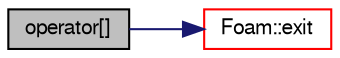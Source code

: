 digraph "operator[]"
{
  bgcolor="transparent";
  edge [fontname="FreeSans",fontsize="10",labelfontname="FreeSans",labelfontsize="10"];
  node [fontname="FreeSans",fontsize="10",shape=record];
  rankdir="LR";
  Node457 [label="operator[]",height=0.2,width=0.4,color="black", fillcolor="grey75", style="filled", fontcolor="black"];
  Node457 -> Node458 [color="midnightblue",fontsize="10",style="solid",fontname="FreeSans"];
  Node458 [label="Foam::exit",height=0.2,width=0.4,color="red",URL="$a21124.html#a06ca7250d8e89caf05243ec094843642"];
}
